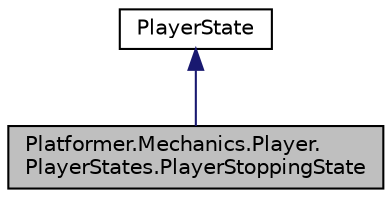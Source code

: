 digraph "Platformer.Mechanics.Player.PlayerStates.PlayerStoppingState"
{
 // LATEX_PDF_SIZE
  edge [fontname="Helvetica",fontsize="10",labelfontname="Helvetica",labelfontsize="10"];
  node [fontname="Helvetica",fontsize="10",shape=record];
  Node1 [label="Platformer.Mechanics.Player.\lPlayerStates.PlayerStoppingState",height=0.2,width=0.4,color="black", fillcolor="grey75", style="filled", fontcolor="black",tooltip="State the player is in when PlayerController was performing a movement but now is going to stop movin..."];
  Node2 -> Node1 [dir="back",color="midnightblue",fontsize="10",style="solid",fontname="Helvetica"];
  Node2 [label="PlayerState",height=0.2,width=0.4,color="black", fillcolor="white", style="filled",URL="$interface_platformer_1_1_mechanics_1_1_player_1_1_player_states_1_1_player_state.html",tooltip="interface from which states that the Player can be will inherit"];
}
